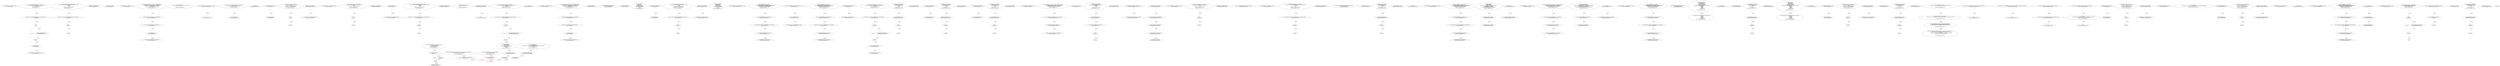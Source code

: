 digraph  {
13 [label="2_ mapping(address => uint) balances_re_ent21;\n13-new_variable-3-3", method="", type_label=new_variable];
19 [label="3_ function withdraw_balances_re_ent21 () public {\n       (bool success,)= msg.sender.call.value(balances_re_ent21[msg.sender ])(\"\");\n       if (success)\n          balances_re_ent21[msg.sender] = 0;\n      }\n19-function_definition-4-8", method="withdraw_balances_re_ent21()", type_label=function_definition];
23 [label="4_ (bool success,)= msg.sender.call.value(balances_re_ent21[msg.sender ])(\"\");\n23-new_variable-5-5", method="withdraw_balances_re_ent21()", type_label=new_variable];
47 [label="5_ if\n47-if-6-7", method="withdraw_balances_re_ent21()", type_label=if];
2172 [label="5_ end_if", method="withdraw_balances_re_ent21()", type_label=end_if];
49 [label="6_ balances_re_ent21[msg.sender] = 0;\n49-expression_statement-7-7", method="withdraw_balances_re_ent21()", type_label=expression_statement];
57 [label="8_ address public owner;\n57-new_variable-9-9", method="", type_label=new_variable];
62 [label="9_ mapping(address => uint) userBalance_re_ent40;\n62-new_variable-10-10", method="", type_label=new_variable];
68 [label="10_ function withdrawBalance_re_ent40() public{\n        (bool success,)=msg.sender.call.value(userBalance_re_ent40[msg.sender])(\"\");\n        if( ! success ){\n            revert();\n        }\n        userBalance_re_ent40[msg.sender] = 0;\n    }\n68-function_definition-11-17", method="withdrawBalance_re_ent40()", type_label=function_definition];
72 [label="11_ (bool success,)=msg.sender.call.value(userBalance_re_ent40[msg.sender])(\"\");\n72-new_variable-12-12", method="withdrawBalance_re_ent40()", type_label=new_variable];
96 [label="12_ if\n96-if-13-15", method="withdrawBalance_re_ent40()", type_label=if];
2221 [label="12_ end_if", method="withdrawBalance_re_ent40()", type_label=end_if];
102 [label="15_ userBalance_re_ent40[msg.sender] = 0;\n102-expression_statement-16-16", method="withdrawBalance_re_ent40()", type_label=expression_statement];
122 [label="19_ owner = msg.sender;\n122-expression_statement-20-20", method="", type_label=expression_statement];
128 [label="21_ mapping(address => uint) balances_re_ent17;\n128-new_variable-22-22", method="", type_label=new_variable];
134 [label="22_ function withdrawFunds_re_ent17 (uint256 _weiToWithdraw) public {\n        require(balances_re_ent17[msg.sender] >= _weiToWithdraw);\n        (bool success,)=msg.sender.call.value(_weiToWithdraw)(\"\");\n        require(success);   \n        balances_re_ent17[msg.sender] -= _weiToWithdraw;\n    }\n134-function_definition-23-28", method="withdrawFunds_re_ent17(uint256 _weiToWithdraw)", type_label=function_definition];
142 [label="23_ require(balances_re_ent17[msg.sender] >= _weiToWithdraw);\n142-expression_statement-24-24", method="withdrawFunds_re_ent17(uint256 _weiToWithdraw)", type_label=expression_statement];
153 [label="24_ (bool success,)=msg.sender.call.value(_weiToWithdraw)(\"\");\n153-new_variable-25-25", method="withdrawFunds_re_ent17(uint256 _weiToWithdraw)", type_label=new_variable];
173 [label="25_ require(success);\n173-expression_statement-26-26", method="withdrawFunds_re_ent17(uint256 _weiToWithdraw)", type_label=expression_statement];
178 [label="26_ balances_re_ent17[msg.sender] -= _weiToWithdraw;\n178-expression_statement-27-27", method="withdrawFunds_re_ent17(uint256 _weiToWithdraw)", type_label=expression_statement];
186 [label="28_ modifier onlyOwner() {\n        require(msg.sender == owner, \"only the owner can call this\");\n        _;\n    }\n186-expression_statement-29-32", method="", type_label=expression_statement];
189 [label="29_ require(msg.sender == owner, \"only the owner can call this\");\n189-expression_statement-30-30", method="", type_label=expression_statement];
201 [label="30_ _;\n201-expression_statement-31-31", method="", type_label=expression_statement];
203 [label="32_ function changeOwner(address _newOwner) external onlyOwner {\n        owner = _newOwner;\n        emit OwnerChanged(msg.sender, _newOwner);\n    }\n203-function_definition-33-36", method="changeOwner(address _newOwner)", type_label=function_definition];
210 [label="32_ onlyOwner\n210-expression_statement-33-33", method="changeOwner(address _newOwner)", type_label=expression_statement];
213 [label="33_ owner = _newOwner;\n213-expression_statement-34-34", method="changeOwner(address _newOwner)", type_label=expression_statement];
225 [label="36_ address payable lastPlayer_re_ent37;\n225-new_variable-37-37", method="", type_label=new_variable];
229 [label="37_ uint jackpot_re_ent37;\n229-new_variable-38-38", method="", type_label=new_variable];
233 [label="38_ function buyTicket_re_ent37() public{\n	    if (!(lastPlayer_re_ent37.send(jackpot_re_ent37)))\n        revert();\n      lastPlayer_re_ent37 = msg.sender;\n      jackpot_re_ent37    = address(this).balance;\n    }\n233-function_definition-39-44", method="buyTicket_re_ent37()", type_label=function_definition];
237 [label="39_ if\n237-if-40-41", method="buyTicket_re_ent37()", type_label=if];
2362 [label="39_ end_if", method="buyTicket_re_ent37()", type_label=end_if];
248 [label="41_ lastPlayer_re_ent37 = msg.sender;\n248-expression_statement-42-42", method="buyTicket_re_ent37()", type_label=expression_statement];
254 [label="42_ jackpot_re_ent37    = address(this).balance;\n254-expression_statement-43-43", method="buyTicket_re_ent37()", type_label=expression_statement];
268 [label="46_ mapping(address => uint) userBalance_re_ent12;\n268-new_variable-47-47", method="", type_label=new_variable];
274 [label="47_ function withdrawBalance_re_ent12() public{\n        if( ! (msg.sender.send(userBalance_re_ent12[msg.sender]) ) ){\n            revert();\n        }\n        userBalance_re_ent12[msg.sender] = 0;\n    }\n274-function_definition-48-53", method="withdrawBalance_re_ent12()", type_label=function_definition];
278 [label="48_ if\n278-if-49-51", method="withdrawBalance_re_ent12()", type_label=if];
2403 [label="48_ end_if", method="withdrawBalance_re_ent12()", type_label=end_if];
296 [label="51_ userBalance_re_ent12[msg.sender] = 0;\n296-expression_statement-52-52", method="withdrawBalance_re_ent12()", type_label=expression_statement];
304 [label="53_ bool public isActive = true;\n304-new_variable-54-54", method="", type_label=new_variable];
311 [label="54_ mapping(address => uint) userBalance_re_ent33;\n311-new_variable-55-55", method="", type_label=new_variable];
317 [label="55_ function withdrawBalance_re_ent33() public{\n        (bool success,)= msg.sender.call.value(userBalance_re_ent33[msg.sender])(\"\");\n        if( ! success ){\n            revert();\n        }\n        userBalance_re_ent33[msg.sender] = 0;\n    }\n317-function_definition-56-62", method="withdrawBalance_re_ent33()", type_label=function_definition];
321 [label="56_ (bool success,)= msg.sender.call.value(userBalance_re_ent33[msg.sender])(\"\");\n321-new_variable-57-57", method="withdrawBalance_re_ent33()", type_label=new_variable];
345 [label="57_ if\n345-if-58-60", method="withdrawBalance_re_ent33()", type_label=if];
2470 [label="57_ end_if", method="withdrawBalance_re_ent33()", type_label=end_if];
351 [label="60_ userBalance_re_ent33[msg.sender] = 0;\n351-expression_statement-61-61", method="withdrawBalance_re_ent33()", type_label=expression_statement];
365 [label="63_ modifier onlyActive() {\n        require(isActive, \"contract is stopped\");\n        _;\n    }\n365-expression_statement-64-67", method="", type_label=expression_statement];
368 [label="64_ require(isActive, \"contract is stopped\");\n368-expression_statement-65-65", method="", type_label=expression_statement];
376 [label="65_ _;\n376-expression_statement-66-66", method="", type_label=expression_statement];
378 [label="67_ function setIsActive(bool _isActive) external onlyOwner {\n        if (_isActive == isActive) return;\n        isActive = _isActive;\n        emit IsActiveChanged(_isActive);\n    }\n378-function_definition-68-72", method="setIsActive(bool _isActive)", type_label=function_definition];
385 [label="67_ onlyOwner\n385-expression_statement-68-68", method="setIsActive(bool _isActive)", type_label=expression_statement];
388 [label="68_ if__isActive == isActive\n388-if-69-69", method="setIsActive(bool _isActive)", type_label=if];
2513 [label="68_ end_if", method="setIsActive(bool _isActive)", type_label=end_if];
392 [label="68_ return;\n392-return-69-69", method="setIsActive(bool _isActive)", type_label=return];
393 [label="69_ isActive = _isActive;\n393-expression_statement-70-70", method="setIsActive(bool _isActive)", type_label=expression_statement];
401 [label="72_ mapping(address => uint) balances_re_ent3;\n401-new_variable-73-73", method="", type_label=new_variable];
407 [label="73_ function withdrawFunds_re_ent3 (uint256 _weiToWithdraw) public {\n        require(balances_re_ent3[msg.sender] >= _weiToWithdraw);\n	(bool success,)= msg.sender.call.value(_weiToWithdraw)(\"\");\n        require(success);   \n        balances_re_ent3[msg.sender] -= _weiToWithdraw;\n    }\n407-function_definition-74-79", method="withdrawFunds_re_ent3(uint256 _weiToWithdraw)", type_label=function_definition];
415 [label="74_ require(balances_re_ent3[msg.sender] >= _weiToWithdraw);\n415-expression_statement-75-75", method="withdrawFunds_re_ent3(uint256 _weiToWithdraw)", type_label=expression_statement];
426 [label="75_ (bool success,)= msg.sender.call.value(_weiToWithdraw)(\"\");\n426-new_variable-76-76", method="withdrawFunds_re_ent3(uint256 _weiToWithdraw)", type_label=new_variable];
446 [label="76_ require(success);\n446-expression_statement-77-77", method="withdrawFunds_re_ent3(uint256 _weiToWithdraw)", type_label=expression_statement];
451 [label="77_ balances_re_ent3[msg.sender] -= _weiToWithdraw;\n451-expression_statement-78-78", method="withdrawFunds_re_ent3(uint256 _weiToWithdraw)", type_label=expression_statement];
462 [label="81_ uint16 public ASSET_TYPE;\n462-new_variable-82-82", method="", type_label=new_variable];
467 [label="82_ function sendFundsToSwap(uint256 _amount)\n        public   returns(bool success);\n467-function_definition-83-84", method="sendFundsToSwap(uint256 _amount)", type_label=function_definition];
482 [label="86_ uint16 public ASSET_TYPE;\n482-new_variable-87-87", method="", type_label=new_variable];
487 [label="87_ function release(\n        address _pool,\n        address payable _receiver,\n        address _oracle,\n        bytes calldata _assetData,\n        bytes32 _paymentDetailsHash\n    )\n        external;\n487-function_definition-88-95", method="release(address _pool,address payable _receiver,address _oracle,bytes calldata _assetData,bytes32 _paymentDetailsHash)", type_label=function_definition];
510 [label="95_ address payable lastPlayer_re_ent9;\n510-new_variable-96-96", method="", type_label=new_variable];
514 [label="96_ uint jackpot_re_ent9;\n514-new_variable-97-97", method="", type_label=new_variable];
518 [label="97_ function buyTicket_re_ent9() public{\n	    (bool success,) = lastPlayer_re_ent9.call.value(jackpot_re_ent9)(\"\");\n	    if (!success)\n	        revert();\n      lastPlayer_re_ent9 = msg.sender;\n      jackpot_re_ent9    = address(this).balance;\n    }\n518-function_definition-98-104", method="buyTicket_re_ent9()", type_label=function_definition];
522 [label="98_ (bool success,) = lastPlayer_re_ent9.call.value(jackpot_re_ent9)(\"\");\n522-new_variable-99-99", method="buyTicket_re_ent9()", type_label=new_variable];
540 [label="99_ if\n540-if-100-101", method="buyTicket_re_ent9()", type_label=if];
2665 [label="99_ end_if", method="buyTicket_re_ent9()", type_label=end_if];
545 [label="101_ lastPlayer_re_ent9 = msg.sender;\n545-expression_statement-102-102", method="buyTicket_re_ent9()", type_label=expression_statement];
551 [label="102_ jackpot_re_ent9    = address(this).balance;\n551-expression_statement-103-103", method="buyTicket_re_ent9()", type_label=expression_statement];
559 [label="104_ function returnFunds(\n        address payable _pool,\n        address _receiver,\n        address _oracle,\n        bytes calldata _assetData,\n        bytes32 _paymentDetailsHash\n    )\n        external;\n559-function_definition-105-112", method="returnFunds(address payable _pool,address _receiver,address _oracle,bytes calldata _assetData,bytes32 _paymentDetailsHash)", type_label=function_definition];
582 [label="112_ mapping(address => uint) redeemableEther_re_ent25;\n582-new_variable-113-113", method="", type_label=new_variable];
588 [label="113_ function claimReward_re_ent25() public {        \n        require(redeemableEther_re_ent25[msg.sender] > 0);\n        uint transferValue_re_ent25 = redeemableEther_re_ent25[msg.sender];\n        msg.sender.transfer(transferValue_re_ent25);    \n        redeemableEther_re_ent25[msg.sender] = 0;\n    }\n588-function_definition-114-119", method="claimReward_re_ent25()", type_label=function_definition];
592 [label="114_ require(redeemableEther_re_ent25[msg.sender] > 0);\n592-expression_statement-115-115", method="claimReward_re_ent25()", type_label=expression_statement];
603 [label="115_ uint transferValue_re_ent25 = redeemableEther_re_ent25[msg.sender];\n603-new_variable-116-116", method="claimReward_re_ent25()", type_label=new_variable];
613 [label="116_ msg.sender.transfer(transferValue_re_ent25);\n613-expression_statement-117-117", method="claimReward_re_ent25()", type_label=expression_statement];
622 [label="117_ redeemableEther_re_ent25[msg.sender] = 0;\n622-expression_statement-118-118", method="claimReward_re_ent25()", type_label=expression_statement];
642 [label="121_ uint256 constant private MAX_SWAP_AMOUNT_LIMIT = 1 << 240;\n642-new_variable-122-122", method="", type_label=new_variable];
650 [label="122_ uint16 public ASSET_TYPE;\n650-new_variable-123-123", method="", type_label=new_variable];
655 [label="123_ mapping(address => uint) redeemableEther_re_ent11;\n655-new_variable-124-124", method="", type_label=new_variable];
661 [label="124_ function claimReward_re_ent11() public {        \n        require(redeemableEther_re_ent11[msg.sender] > 0);\n        uint transferValue_re_ent11 = redeemableEther_re_ent11[msg.sender];\n        msg.sender.transfer(transferValue_re_ent11);    \n        redeemableEther_re_ent11[msg.sender] = 0;\n    }\n661-function_definition-125-130", method="claimReward_re_ent11()", type_label=function_definition];
665 [label="125_ require(redeemableEther_re_ent11[msg.sender] > 0);\n665-expression_statement-126-126", method="claimReward_re_ent11()", type_label=expression_statement];
676 [label="126_ uint transferValue_re_ent11 = redeemableEther_re_ent11[msg.sender];\n676-new_variable-127-127", method="claimReward_re_ent11()", type_label=new_variable];
686 [label="127_ msg.sender.transfer(transferValue_re_ent11);\n686-expression_statement-128-128", method="claimReward_re_ent11()", type_label=expression_statement];
695 [label="128_ redeemableEther_re_ent11[msg.sender] = 0;\n695-expression_statement-129-129", method="claimReward_re_ent11()", type_label=expression_statement];
703 [label="130_ address payable public swapsContract;\n703-new_variable-131-131", method="", type_label=new_variable];
708 [label="131_ mapping(address => uint) balances_re_ent1;\n708-new_variable-132-132", method="", type_label=new_variable];
714 [label="132_ function withdraw_balances_re_ent1 () public {\n       (bool success,) =msg.sender.call.value(balances_re_ent1[msg.sender ])(\"\");\n       if (success)\n          balances_re_ent1[msg.sender] = 0;\n      }\n714-function_definition-133-137", method="withdraw_balances_re_ent1()", type_label=function_definition];
718 [label="133_ (bool success,) =msg.sender.call.value(balances_re_ent1[msg.sender ])(\"\");\n718-new_variable-134-134", method="withdraw_balances_re_ent1()", type_label=new_variable];
742 [label="134_ if\n742-if-135-136", method="withdraw_balances_re_ent1()", type_label=if];
2867 [label="134_ end_if", method="withdraw_balances_re_ent1()", type_label=end_if];
744 [label="135_ balances_re_ent1[msg.sender] = 0;\n744-expression_statement-136-136", method="withdraw_balances_re_ent1()", type_label=expression_statement];
752 [label="137_ uint256 public minSwapAmount;\n752-new_variable-138-138", method="", type_label=new_variable];
757 [label="138_ bool not_called_re_ent41 = true;\n757-new_variable-139-139", method="", type_label=new_variable];
763 [label="139_ function bug_re_ent41() public{\n        require(not_called_re_ent41);\n        if( ! (msg.sender.send(1 ether) ) ){\n            revert();\n        }\n        not_called_re_ent41 = false;\n    }\n763-function_definition-140-146", method="bug_re_ent41()", type_label=function_definition];
767 [label="140_ require(not_called_re_ent41);\n767-expression_statement-141-141", method="bug_re_ent41()", type_label=expression_statement];
772 [label="141_ if\n772-if-142-144", method="bug_re_ent41()", type_label=if];
2897 [label="141_ end_if", method="bug_re_ent41()", type_label=end_if];
787 [label="144_ not_called_re_ent41 = false;\n787-expression_statement-145-145", method="bug_re_ent41()", type_label=expression_statement];
792 [label="146_ uint256 public maxSwapAmount;\n792-new_variable-147-147", method="", type_label=new_variable];
797 [label="147_ uint256 counter_re_ent42 =0;\n797-new_variable-148-148", method="", type_label=new_variable];
802 [label="148_ function callme_re_ent42() public{\n        require(counter_re_ent42<=5);\n	if( ! (msg.sender.send(10 ether) ) ){\n            revert();\n        }\n        counter_re_ent42 += 1;\n    }\n802-function_definition-149-155", method="callme_re_ent42()", type_label=function_definition];
806 [label="149_ require(counter_re_ent42<=5);\n806-expression_statement-150-150", method="callme_re_ent42()", type_label=expression_statement];
813 [label="150_ if\n813-if-151-153", method="callme_re_ent42()", type_label=if];
2938 [label="150_ end_if", method="callme_re_ent42()", type_label=end_if];
828 [label="153_ counter_re_ent42 += 1;\n828-expression_statement-154-154", method="callme_re_ent42()", type_label=expression_statement];
832 [label="155_ bytes32 public paymentDetailsHash;\n832-new_variable-156-156", method="", type_label=new_variable];
837 [label="156_ bool not_called_re_ent27 = true;\n837-new_variable-157-157", method="", type_label=new_variable];
843 [label="157_ function bug_re_ent27() public{\n        require(not_called_re_ent27);\n        if( ! (msg.sender.send(1 ether) ) ){\n            revert();\n        }\n        not_called_re_ent27 = false;\n    }\n843-function_definition-158-164", method="bug_re_ent27()", type_label=function_definition];
847 [label="158_ require(not_called_re_ent27);\n847-expression_statement-159-159", method="bug_re_ent27()", type_label=expression_statement];
852 [label="159_ if\n852-if-160-162", method="bug_re_ent27()", type_label=if];
2977 [label="159_ end_if", method="bug_re_ent27()", type_label=end_if];
867 [label="162_ not_called_re_ent27 = false;\n867-expression_statement-163-163", method="bug_re_ent27()", type_label=expression_statement];
882 [label="165_ mapping(address => uint) balances_re_ent31;\n882-new_variable-166-166", method="", type_label=new_variable];
888 [label="166_ function withdrawFunds_re_ent31 (uint256 _weiToWithdraw) public {\n        require(balances_re_ent31[msg.sender] >= _weiToWithdraw);\n        require(msg.sender.send(_weiToWithdraw));   \n        balances_re_ent31[msg.sender] -= _weiToWithdraw;\n    }\n888-function_definition-167-171", method="withdrawFunds_re_ent31(uint256 _weiToWithdraw)", type_label=function_definition];
896 [label="167_ require(balances_re_ent31[msg.sender] >= _weiToWithdraw);\n896-expression_statement-168-168", method="withdrawFunds_re_ent31(uint256 _weiToWithdraw)", type_label=expression_statement];
907 [label="168_ require(msg.sender.send(_weiToWithdraw));\n907-expression_statement-169-169", method="withdrawFunds_re_ent31(uint256 _weiToWithdraw)", type_label=expression_statement];
919 [label="169_ balances_re_ent31[msg.sender] -= _weiToWithdraw;\n919-expression_statement-170-170", method="withdrawFunds_re_ent31(uint256 _weiToWithdraw)", type_label=expression_statement];
937 [label="172_ bool not_called_re_ent13 = true;\n937-new_variable-173-173", method="", type_label=new_variable];
943 [label="173_ function bug_re_ent13() public{\n        require(not_called_re_ent13);\n        (bool success,)=msg.sender.call.value(1 ether)(\"\");\n        if( ! success ){\n            revert();\n        }\n        not_called_re_ent13 = false;\n    }\n943-function_definition-174-181", method="bug_re_ent13()", type_label=function_definition];
947 [label="174_ require(not_called_re_ent13);\n947-expression_statement-175-175", method="bug_re_ent13()", type_label=expression_statement];
952 [label="175_ (bool success,)=msg.sender.call.value(1 ether)(\"\");\n952-new_variable-176-176", method="bug_re_ent13()", type_label=new_variable];
973 [label="176_ if\n973-if-177-179", method="bug_re_ent13()", type_label=if];
3098 [label="176_ end_if", method="bug_re_ent13()", type_label=end_if];
979 [label="179_ not_called_re_ent13 = false;\n979-expression_statement-180-180", method="bug_re_ent13()", type_label=expression_statement];
1015 [label="190_ validateLimits(_minSwapAmount, _maxSwapAmount)\n1015-expression_statement-191-191", method="", type_label=expression_statement];
1021 [label="191_ validateSwapsContract(_swapsContract, _assetType)\n1021-expression_statement-192-192", method="", type_label=expression_statement];
1028 [label="193_ swapsContract = _swapsContract;\n1028-expression_statement-194-194", method="", type_label=expression_statement];
1032 [label="194_ paymentDetailsHash = _paymentDetailsHash;\n1032-expression_statement-195-195", method="", type_label=expression_statement];
1036 [label="195_ minSwapAmount = _minSwapAmount;\n1036-expression_statement-196-196", method="", type_label=expression_statement];
1040 [label="196_ maxSwapAmount = _maxSwapAmount;\n1040-expression_statement-197-197", method="", type_label=expression_statement];
1044 [label="197_ ASSET_TYPE = _assetType;\n1044-expression_statement-198-198", method="", type_label=expression_statement];
1048 [label="199_ mapping(address => uint) userBalance_re_ent19;\n1048-new_variable-200-200", method="", type_label=new_variable];
1054 [label="200_ function withdrawBalance_re_ent19() public{\n        if( ! (msg.sender.send(userBalance_re_ent19[msg.sender]) ) ){\n            revert();\n        }\n        userBalance_re_ent19[msg.sender] = 0;\n    }\n1054-function_definition-201-206", method="withdrawBalance_re_ent19()", type_label=function_definition];
1058 [label="201_ if\n1058-if-202-204", method="withdrawBalance_re_ent19()", type_label=if];
3183 [label="201_ end_if", method="withdrawBalance_re_ent19()", type_label=end_if];
1076 [label="204_ userBalance_re_ent19[msg.sender] = 0;\n1076-expression_statement-205-205", method="withdrawBalance_re_ent19()", type_label=expression_statement];
1084 [label="206_ function availableFunds() public view returns (uint256);\n1084-function_definition-207-207", method="availableFunds()", type_label=function_definition];
1092 [label="207_ mapping(address => uint) userBalance_re_ent26;\n1092-new_variable-208-208", method="", type_label=new_variable];
1098 [label="208_ function withdrawBalance_re_ent26() public{\n        (bool success,)= msg.sender.call.value(userBalance_re_ent26[msg.sender])(\"\");\n        if( ! success ){\n            revert();\n        }\n        userBalance_re_ent26[msg.sender] = 0;\n    }\n1098-function_definition-209-215", method="withdrawBalance_re_ent26()", type_label=function_definition];
1102 [label="209_ (bool success,)= msg.sender.call.value(userBalance_re_ent26[msg.sender])(\"\");\n1102-new_variable-210-210", method="withdrawBalance_re_ent26()", type_label=new_variable];
1126 [label="210_ if\n1126-if-211-213", method="withdrawBalance_re_ent26()", type_label=if];
3251 [label="210_ end_if", method="withdrawBalance_re_ent26()", type_label=end_if];
1132 [label="213_ userBalance_re_ent26[msg.sender] = 0;\n1132-expression_statement-214-214", method="withdrawBalance_re_ent26()", type_label=expression_statement];
1140 [label="215_ function withdrawFunds(address payable _to, uint256 _amount)\n        public   returns (bool success);\n1140-function_definition-216-217", method="withdrawFunds(address payable _to,uint256 _amount)", type_label=function_definition];
1156 [label="217_ bool not_called_re_ent20 = true;\n1156-new_variable-218-218", method="", type_label=new_variable];
1162 [label="218_ function bug_re_ent20() public{\n        require(not_called_re_ent20);\n        if( ! (msg.sender.send(1 ether) ) ){\n            revert();\n        }\n        not_called_re_ent20 = false;\n    }\n1162-function_definition-219-225", method="bug_re_ent20()", type_label=function_definition];
1166 [label="219_ require(not_called_re_ent20);\n1166-expression_statement-220-220", method="bug_re_ent20()", type_label=expression_statement];
1171 [label="220_ if\n1171-if-221-223", method="bug_re_ent20()", type_label=if];
3296 [label="220_ end_if", method="bug_re_ent20()", type_label=end_if];
1186 [label="223_ not_called_re_ent20 = false;\n1186-expression_statement-224-224", method="bug_re_ent20()", type_label=expression_statement];
1191 [label="225_ function withdrawAllFunds(address payable _to) public onlyOwner returns (bool success) {\n        return withdrawFunds(_to, availableFunds());\n    }\n1191-function_definition-226-228", method="withdrawAllFunds(address payable _to)", type_label=function_definition];
1198 [label="225_ onlyOwner\n1198-expression_statement-226-226", method="withdrawAllFunds(address payable _to)", type_label=expression_statement];
1206 [label="226_ return withdrawFunds(_to, availableFunds());\n1206-return-227-227", method="withdrawAllFunds(address payable _to)", type_label=return];
1214 [label="228_ mapping(address => uint) redeemableEther_re_ent32;\n1214-new_variable-229-229", method="", type_label=new_variable];
1220 [label="229_ function claimReward_re_ent32() public {        \n        require(redeemableEther_re_ent32[msg.sender] > 0);\n        uint transferValue_re_ent32 = redeemableEther_re_ent32[msg.sender];\n        msg.sender.transfer(transferValue_re_ent32);    \n        redeemableEther_re_ent32[msg.sender] = 0;\n    }\n1220-function_definition-230-235", method="claimReward_re_ent32()", type_label=function_definition];
1224 [label="230_ require(redeemableEther_re_ent32[msg.sender] > 0);\n1224-expression_statement-231-231", method="claimReward_re_ent32()", type_label=expression_statement];
1235 [label="231_ uint transferValue_re_ent32 = redeemableEther_re_ent32[msg.sender];\n1235-new_variable-232-232", method="claimReward_re_ent32()", type_label=new_variable];
1245 [label="232_ msg.sender.transfer(transferValue_re_ent32);\n1245-expression_statement-233-233", method="claimReward_re_ent32()", type_label=expression_statement];
1254 [label="233_ redeemableEther_re_ent32[msg.sender] = 0;\n1254-expression_statement-234-234", method="claimReward_re_ent32()", type_label=expression_statement];
1262 [label="235_ function setLimits(\n        uint256 _minAmount,\n        uint256 _maxAmount\n    ) public onlyOwner validateLimits(_minAmount, _maxAmount) {\n        minSwapAmount = _minAmount;\n        maxSwapAmount = _maxAmount;\n        emit LimitsChanged(_minAmount, _maxAmount);\n    }\n1262-function_definition-236-243", method="setLimits(uint256 _minAmount,uint256 _maxAmount)", type_label=function_definition];
1273 [label="238_ onlyOwner\n1273-expression_statement-239-239", method="setLimits(uint256 _minAmount,uint256 _maxAmount)", type_label=expression_statement];
1275 [label="238_ validateLimits(_minAmount, _maxAmount)\n1275-expression_statement-239-239", method="setLimits(uint256 _minAmount,uint256 _maxAmount)", type_label=expression_statement];
1282 [label="239_ minSwapAmount = _minAmount;\n1282-expression_statement-240-240", method="setLimits(uint256 _minAmount,uint256 _maxAmount)", type_label=expression_statement];
1286 [label="240_ maxSwapAmount = _maxAmount;\n1286-expression_statement-241-241", method="setLimits(uint256 _minAmount,uint256 _maxAmount)", type_label=expression_statement];
1296 [label="243_ mapping(address => uint) balances_re_ent38;\n1296-new_variable-244-244", method="", type_label=new_variable];
1302 [label="244_ function withdrawFunds_re_ent38 (uint256 _weiToWithdraw) public {\n        require(balances_re_ent38[msg.sender] >= _weiToWithdraw);\n        require(msg.sender.send(_weiToWithdraw));   \n        balances_re_ent38[msg.sender] -= _weiToWithdraw;\n    }\n1302-function_definition-245-249", method="withdrawFunds_re_ent38(uint256 _weiToWithdraw)", type_label=function_definition];
1310 [label="245_ require(balances_re_ent38[msg.sender] >= _weiToWithdraw);\n1310-expression_statement-246-246", method="withdrawFunds_re_ent38(uint256 _weiToWithdraw)", type_label=expression_statement];
1321 [label="246_ require(msg.sender.send(_weiToWithdraw));\n1321-expression_statement-247-247", method="withdrawFunds_re_ent38(uint256 _weiToWithdraw)", type_label=expression_statement];
1333 [label="247_ balances_re_ent38[msg.sender] -= _weiToWithdraw;\n1333-expression_statement-248-248", method="withdrawFunds_re_ent38(uint256 _weiToWithdraw)", type_label=expression_statement];
1341 [label="249_ function setSwapsContract(\n        address payable _swapsContract\n    ) public onlyOwner validateSwapsContract(_swapsContract, ASSET_TYPE) {\n        address oldSwapsContract = swapsContract;\n        swapsContract = _swapsContract;\n        emit SwapsContractChanged(oldSwapsContract, _swapsContract);\n    }\n1341-function_definition-250-256", method="setSwapsContract(address payable _swapsContract)", type_label=function_definition];
1348 [label="251_ onlyOwner\n1348-expression_statement-252-252", method="setSwapsContract(address payable _swapsContract)", type_label=expression_statement];
1350 [label="251_ validateSwapsContract(_swapsContract, ASSET_TYPE)\n1350-expression_statement-252-252", method="setSwapsContract(address payable _swapsContract)", type_label=expression_statement];
1357 [label="252_ address oldSwapsContract = swapsContract;\n1357-new_variable-253-253", method="setSwapsContract(address payable _swapsContract)", type_label=new_variable];
1363 [label="253_ swapsContract = _swapsContract;\n1363-expression_statement-254-254", method="setSwapsContract(address payable _swapsContract)", type_label=expression_statement];
1373 [label="256_ mapping(address => uint) redeemableEther_re_ent4;\n1373-new_variable-257-257", method="", type_label=new_variable];
1379 [label="257_ function claimReward_re_ent4() public {        \n        require(redeemableEther_re_ent4[msg.sender] > 0);\n        uint transferValue_re_ent4 = redeemableEther_re_ent4[msg.sender];\n        msg.sender.transfer(transferValue_re_ent4);    \n        redeemableEther_re_ent4[msg.sender] = 0;\n    }\n1379-function_definition-258-263", method="claimReward_re_ent4()", type_label=function_definition];
1383 [label="258_ require(redeemableEther_re_ent4[msg.sender] > 0);\n1383-expression_statement-259-259", method="claimReward_re_ent4()", type_label=expression_statement];
1394 [label="259_ uint transferValue_re_ent4 = redeemableEther_re_ent4[msg.sender];\n1394-new_variable-260-260", method="claimReward_re_ent4()", type_label=new_variable];
1404 [label="260_ msg.sender.transfer(transferValue_re_ent4);\n1404-expression_statement-261-261", method="claimReward_re_ent4()", type_label=expression_statement];
1413 [label="261_ redeemableEther_re_ent4[msg.sender] = 0;\n1413-expression_statement-262-262", method="claimReward_re_ent4()", type_label=expression_statement];
1421 [label="263_ function sendFundsToSwap(uint256 _amount)\n        public   returns(bool success);\n1421-function_definition-264-265", method="sendFundsToSwap(uint256 _amount)", type_label=function_definition];
1433 [label="265_ function releaseSwap(\n        address payable _receiver,\n        address _oracle,\n        bytes calldata _assetData,\n        bytes32 _paymentDetailsHash\n    ) external onlyOwner {\n        RampInstantEscrowsPoolInterface(swapsContract).release(\n            address(this),\n            _receiver,\n            _oracle,\n            _assetData,\n            _paymentDetailsHash\n        );\n    }\n1433-function_definition-266-279", method="releaseSwap(address payable _receiver,address _oracle,bytes calldata _assetData,bytes32 _paymentDetailsHash)", type_label=function_definition];
1452 [label="270_ onlyOwner\n1452-expression_statement-271-271", method="releaseSwap(address payable _receiver,address _oracle,bytes calldata _assetData,bytes32 _paymentDetailsHash)", type_label=expression_statement];
1455 [label="271_ RampInstantEscrowsPoolInterface(swapsContract).release(\n            address(this),\n            _receiver,\n            _oracle,\n            _assetData,\n            _paymentDetailsHash\n        );\n1455-expression_statement-272-278", method="releaseSwap(address payable _receiver,address _oracle,bytes calldata _assetData,bytes32 _paymentDetailsHash)", type_label=expression_statement];
1475 [label="279_ uint256 counter_re_ent7 =0;\n1475-new_variable-280-280", method="", type_label=new_variable];
1480 [label="280_ function callme_re_ent7() public{\n        require(counter_re_ent7<=5);\n	if( ! (msg.sender.send(10 ether) ) ){\n            revert();\n        }\n        counter_re_ent7 += 1;\n    }\n1480-function_definition-281-287", method="callme_re_ent7()", type_label=function_definition];
1484 [label="281_ require(counter_re_ent7<=5);\n1484-expression_statement-282-282", method="callme_re_ent7()", type_label=expression_statement];
1491 [label="282_ if\n1491-if-283-285", method="callme_re_ent7()", type_label=if];
3616 [label="282_ end_if", method="callme_re_ent7()", type_label=end_if];
1506 [label="285_ counter_re_ent7 += 1;\n1506-expression_statement-286-286", method="callme_re_ent7()", type_label=expression_statement];
1510 [label="287_ function returnSwap(\n        address _receiver,\n        address _oracle,\n        bytes calldata _assetData,\n        bytes32 _paymentDetailsHash\n    ) external onlyOwner {\n        RampInstantEscrowsPoolInterface(swapsContract).returnFunds(\n            address(this),\n            _receiver,\n            _oracle,\n            _assetData,\n            _paymentDetailsHash\n        );\n    }\n1510-function_definition-288-301", method="returnSwap(address _receiver,address _oracle,bytes calldata _assetData,bytes32 _paymentDetailsHash)", type_label=function_definition];
1529 [label="292_ onlyOwner\n1529-expression_statement-293-293", method="returnSwap(address _receiver,address _oracle,bytes calldata _assetData,bytes32 _paymentDetailsHash)", type_label=expression_statement];
1532 [label="293_ RampInstantEscrowsPoolInterface(swapsContract).returnFunds(\n            address(this),\n            _receiver,\n            _oracle,\n            _assetData,\n            _paymentDetailsHash\n        );\n1532-expression_statement-294-300", method="returnSwap(address _receiver,address _oracle,bytes calldata _assetData,bytes32 _paymentDetailsHash)", type_label=expression_statement];
1552 [label="301_ address payable lastPlayer_re_ent23;\n1552-new_variable-302-302", method="", type_label=new_variable];
1556 [label="302_ uint jackpot_re_ent23;\n1556-new_variable-303-303", method="", type_label=new_variable];
1560 [label="303_ function buyTicket_re_ent23() public{\n	    if (!(lastPlayer_re_ent23.send(jackpot_re_ent23)))\n        revert();\n      lastPlayer_re_ent23 = msg.sender;\n      jackpot_re_ent23    = address(this).balance;\n    }\n1560-function_definition-304-309", method="buyTicket_re_ent23()", type_label=function_definition];
1564 [label="304_ if\n1564-if-305-306", method="buyTicket_re_ent23()", type_label=if];
3689 [label="304_ end_if", method="buyTicket_re_ent23()", type_label=end_if];
1575 [label="306_ lastPlayer_re_ent23 = msg.sender;\n1575-expression_statement-307-307", method="buyTicket_re_ent23()", type_label=expression_statement];
1581 [label="307_ jackpot_re_ent23    = address(this).balance;\n1581-expression_statement-308-308", method="buyTicket_re_ent23()", type_label=expression_statement];
1597 [label="312_ uint256 counter_re_ent14 =0;\n1597-new_variable-313-313", method="", type_label=new_variable];
1602 [label="313_ function callme_re_ent14() public{\n        require(counter_re_ent14<=5);\n	if( ! (msg.sender.send(10 ether) ) ){\n            revert();\n        }\n        counter_re_ent14 += 1;\n    }\n1602-function_definition-314-320", method="callme_re_ent14()", type_label=function_definition];
1606 [label="314_ require(counter_re_ent14<=5);\n1606-expression_statement-315-315", method="callme_re_ent14()", type_label=expression_statement];
1613 [label="315_ if\n1613-if-316-318", method="callme_re_ent14()", type_label=if];
3738 [label="315_ end_if", method="callme_re_ent14()", type_label=end_if];
1628 [label="318_ counter_re_ent14 += 1;\n1628-expression_statement-319-319", method="callme_re_ent14()", type_label=expression_statement];
1632 [label="320_ modifier onlySwapsContract() {\n        require(msg.sender == swapsContract, \"only the swaps contract can call this\");\n        _;\n    }\n1632-expression_statement-321-324", method="", type_label=expression_statement];
1635 [label="321_ require(msg.sender == swapsContract, \"only the swaps contract can call this\");\n1635-expression_statement-322-322", method="", type_label=expression_statement];
1647 [label="322_ _;\n1647-expression_statement-323-323", method="", type_label=expression_statement];
1649 [label="324_ modifier isWithinLimits(uint256 _amount) {\n        require(_amount >= minSwapAmount && _amount <= maxSwapAmount, \"amount outside swap limits\");\n        _;\n    }\n1649-expression_statement-325-328", method="", type_label=expression_statement];
1656 [label="325_ require(_amount >= minSwapAmount && _amount <= maxSwapAmount, \"amount outside swap limits\");\n1656-expression_statement-326-326", method="", type_label=expression_statement];
1670 [label="326_ _;\n1670-expression_statement-327-327", method="", type_label=expression_statement];
1672 [label="328_ modifier validateLimits(uint256 _minAmount, uint256 _maxAmount) {\n        require(_minAmount <= _maxAmount, \"min limit over max limit\");\n        require(_maxAmount <= MAX_SWAP_AMOUNT_LIMIT, \"maxAmount too high\");\n        _;\n    }\n1672-expression_statement-329-333", method="", type_label=expression_statement];
1683 [label="329_ require(_minAmount <= _maxAmount, \"min limit over max limit\");\n1683-expression_statement-330-330", method="", type_label=expression_statement];
1693 [label="330_ require(_maxAmount <= MAX_SWAP_AMOUNT_LIMIT, \"maxAmount too high\");\n1693-expression_statement-331-331", method="", type_label=expression_statement];
1703 [label="331_ _;\n1703-expression_statement-332-332", method="", type_label=expression_statement];
1705 [label="333_ modifier validateSwapsContract(address payable _swapsContract, uint16 _assetType) {\n        require(_swapsContract != address(0), \"null swaps contract address\");\n        require(\n            RampInstantEscrowsPoolInterface(_swapsContract).ASSET_TYPE() == _assetType,\n            \"pool asset type doesn't match swap contract\"\n        );\n        _;\n    }\n1705-expression_statement-334-341", method="", type_label=expression_statement];
1716 [label="334_ require(_swapsContract != address(0), \"null swaps contract address\");\n1716-expression_statement-335-335", method="", type_label=expression_statement];
1728 [label="335_ require(\n            RampInstantEscrowsPoolInterface(_swapsContract).ASSET_TYPE() == _assetType,\n            \"pool asset type doesn't match swap contract\"\n        );\n1728-expression_statement-336-339", method="", type_label=expression_statement];
1744 [label="339_ _;\n1744-expression_statement-340-340", method="", type_label=expression_statement];
1752 [label="343_ address payable lastPlayer_re_ent2;\n1752-new_variable-344-344", method="", type_label=new_variable];
1756 [label="344_ uint jackpot_re_ent2;\n1756-new_variable-345-345", method="", type_label=new_variable];
1760 [label="345_ function buyTicket_re_ent2() public{\n	    if (!(lastPlayer_re_ent2.send(jackpot_re_ent2)))\n        revert();\n      lastPlayer_re_ent2 = msg.sender;\n      jackpot_re_ent2    = address(this).balance;\n    }\n1760-function_definition-346-351", method="buyTicket_re_ent2()", type_label=function_definition];
1764 [label="346_ if\n1764-if-347-348", method="buyTicket_re_ent2()", type_label=if];
3889 [label="346_ end_if", method="buyTicket_re_ent2()", type_label=end_if];
1775 [label="348_ lastPlayer_re_ent2 = msg.sender;\n1775-expression_statement-349-349", method="buyTicket_re_ent2()", type_label=expression_statement];
1781 [label="349_ jackpot_re_ent2    = address(this).balance;\n1781-expression_statement-350-350", method="buyTicket_re_ent2()", type_label=expression_statement];
1789 [label="351_ uint16 internal constant ETH_TYPE_ID = 1;\n1789-new_variable-352-352", method="", type_label=new_variable];
1812 [label="359_ RampInstantPool(\n            _swapsContract, _minSwapAmount, _maxSwapAmount, _paymentDetailsHash, ETH_TYPE_ID\n        )\n1812-expression_statement-360-362", method="", type_label=expression_statement];
1825 [label="363_ address payable lastPlayer_re_ent30;\n1825-new_variable-364-364", method="", type_label=new_variable];
1829 [label="364_ uint jackpot_re_ent30;\n1829-new_variable-365-365", method="", type_label=new_variable];
1833 [label="365_ function buyTicket_re_ent30() public{\n	    if (!(lastPlayer_re_ent30.send(jackpot_re_ent30)))\n        revert();\n      lastPlayer_re_ent30 = msg.sender;\n      jackpot_re_ent30    = address(this).balance;\n    }\n1833-function_definition-366-371", method="buyTicket_re_ent30()", type_label=function_definition];
1837 [label="366_ if\n1837-if-367-368", method="buyTicket_re_ent30()", type_label=if];
3962 [label="366_ end_if", method="buyTicket_re_ent30()", type_label=end_if];
1848 [label="368_ lastPlayer_re_ent30 = msg.sender;\n1848-expression_statement-369-369", method="buyTicket_re_ent30()", type_label=expression_statement];
1854 [label="369_ jackpot_re_ent30    = address(this).balance;\n1854-expression_statement-370-370", method="buyTicket_re_ent30()", type_label=expression_statement];
1862 [label="371_ function availableFunds() public view returns(uint256) {\n        return address(this).balance;\n    }\n1862-function_definition-372-374", method="availableFunds()", type_label=function_definition];
1871 [label="372_ return address(this).balance;\n1871-return-373-373", method="availableFunds()", type_label=return];
1877 [label="374_ mapping(address => uint) balances_re_ent8;\n1877-new_variable-375-375", method="", type_label=new_variable];
1883 [label="375_ function withdraw_balances_re_ent8 () public {\n       (bool success,) = msg.sender.call.value(balances_re_ent8[msg.sender ])(\"\");\n       if (success)\n          balances_re_ent8[msg.sender] = 0;\n      }\n1883-function_definition-376-380", method="withdraw_balances_re_ent8()", type_label=function_definition];
1887 [label="376_ (bool success,) = msg.sender.call.value(balances_re_ent8[msg.sender ])(\"\");\n1887-new_variable-377-377", method="withdraw_balances_re_ent8()", type_label=new_variable];
1911 [label="377_ if\n1911-if-378-379", method="withdraw_balances_re_ent8()", type_label=if];
4036 [label="377_ end_if", method="withdraw_balances_re_ent8()", type_label=end_if];
1913 [label="378_ balances_re_ent8[msg.sender] = 0;\n1913-expression_statement-379-379", method="withdraw_balances_re_ent8()", type_label=expression_statement];
1921 [label="380_ function withdrawFunds(\n        address payable _to,\n        uint256 _amount\n    ) public onlyOwner returns (bool success) {\n        _to.transfer(_amount);   \n        return true;\n    }\n1921-function_definition-381-387", method="withdrawFunds(address payable _to,uint256 _amount)", type_label=function_definition];
1932 [label="383_ onlyOwner\n1932-expression_statement-384-384", method="withdrawFunds(address payable _to,uint256 _amount)", type_label=expression_statement];
1940 [label="384_ _to.transfer(_amount);\n1940-expression_statement-385-385", method="withdrawFunds(address payable _to,uint256 _amount)", type_label=expression_statement];
1947 [label="385_ return true;\n1947-return-386-386", method="withdrawFunds(address payable _to,uint256 _amount)", type_label=return];
1950 [label="387_ mapping(address => uint) redeemableEther_re_ent39;\n1950-new_variable-388-388", method="", type_label=new_variable];
1956 [label="388_ function claimReward_re_ent39() public {        \n        require(redeemableEther_re_ent39[msg.sender] > 0);\n        uint transferValue_re_ent39 = redeemableEther_re_ent39[msg.sender];\n        msg.sender.transfer(transferValue_re_ent39);    \n        redeemableEther_re_ent39[msg.sender] = 0;\n    }\n1956-function_definition-389-394", method="claimReward_re_ent39()", type_label=function_definition];
1960 [label="389_ require(redeemableEther_re_ent39[msg.sender] > 0);\n1960-expression_statement-390-390", method="claimReward_re_ent39()", type_label=expression_statement];
1971 [label="390_ uint transferValue_re_ent39 = redeemableEther_re_ent39[msg.sender];\n1971-new_variable-391-391", method="claimReward_re_ent39()", type_label=new_variable];
1981 [label="391_ msg.sender.transfer(transferValue_re_ent39);\n1981-expression_statement-392-392", method="claimReward_re_ent39()", type_label=expression_statement];
1990 [label="392_ redeemableEther_re_ent39[msg.sender] = 0;\n1990-expression_statement-393-393", method="claimReward_re_ent39()", type_label=expression_statement];
1998 [label="394_ function sendFundsToSwap(\n        uint256 _amount\n    ) public onlyActive onlySwapsContract isWithinLimits(_amount) returns(bool success) {\n        swapsContract.transfer(_amount);   \n        return true;\n    }\n1998-function_definition-395-400", method="sendFundsToSwap(uint256 _amount)", type_label=function_definition];
2005 [label="396_ onlyActive\n2005-expression_statement-397-397", method="sendFundsToSwap(uint256 _amount)", type_label=expression_statement];
2007 [label="396_ onlySwapsContract\n2007-expression_statement-397-397", method="sendFundsToSwap(uint256 _amount)", type_label=expression_statement];
2009 [label="396_ isWithinLimits(_amount)\n2009-expression_statement-397-397", method="sendFundsToSwap(uint256 _amount)", type_label=expression_statement];
2019 [label="397_ swapsContract.transfer(_amount);\n2019-expression_statement-398-398", method="sendFundsToSwap(uint256 _amount)", type_label=expression_statement];
2026 [label="398_ return true;\n2026-return-399-399", method="sendFundsToSwap(uint256 _amount)", type_label=return];
2029 [label="400_ mapping(address => uint) balances_re_ent36;\n2029-new_variable-401-401", method="", type_label=new_variable];
2035 [label="401_ function withdraw_balances_re_ent36 () public {\n       if (msg.sender.send(balances_re_ent36[msg.sender ]))\n          balances_re_ent36[msg.sender] = 0;\n      }\n2035-function_definition-402-405", method="withdraw_balances_re_ent36()", type_label=function_definition];
2039 [label="402_ if\n2039-if-403-404", method="withdraw_balances_re_ent36()", type_label=if];
4164 [label="402_ end_if", method="withdraw_balances_re_ent36()", type_label=end_if];
2052 [label="403_ balances_re_ent36[msg.sender] = 0;\n2052-expression_statement-404-404", method="withdraw_balances_re_ent36()", type_label=expression_statement];
2064 [label="406_ require(msg.data.length == 0, \"invalid pool function called\");\n2064-expression_statement-407-407", method="", type_label=expression_statement];
2078 [label="407_ if_msg.sender != swapsContract\n2078-if-408-410", method="", type_label=if];
4203 [label="407_ end_if", method="", type_label=end_if];
2095 [label="411_ uint256 counter_re_ent35 =0;\n2095-new_variable-412-412", method="", type_label=new_variable];
2100 [label="412_ function callme_re_ent35() public{\n        require(counter_re_ent35<=5);\n	if( ! (msg.sender.send(10 ether) ) ){\n            revert();\n        }\n        counter_re_ent35 += 1;\n    }\n2100-function_definition-413-419", method="callme_re_ent35()", type_label=function_definition];
2104 [label="413_ require(counter_re_ent35<=5);\n2104-expression_statement-414-414", method="callme_re_ent35()", type_label=expression_statement];
2111 [label="414_ if\n2111-if-415-417", method="callme_re_ent35()", type_label=if];
4236 [label="414_ end_if", method="callme_re_ent35()", type_label=end_if];
2126 [label="417_ counter_re_ent35 += 1;\n2126-expression_statement-418-418", method="callme_re_ent35()", type_label=expression_statement];
1 [label="0_ start_node", method="", type_label=start];
2 [label="0_ exit_node", method="", type_label=exit];
2060;
19 -> 23  [color=red, controlflow_type=next_line, edge_type=CFG_edge, key=0, label=next_line];
23 -> 47  [color=red, controlflow_type=next_line, edge_type=CFG_edge, key=0, label=next_line];
47 -> 49  [color=red, controlflow_type=pos_next, edge_type=CFG_edge, key=0, label=pos_next];
47 -> 2172  [color=red, controlflow_type=neg_next, edge_type=CFG_edge, key=0, label=neg_next];
2172 -> 57  [color=red, controlflow_type=next_line, edge_type=CFG_edge, key=0, label=next_line];
49 -> 2172  [color=red, controlflow_type=end_if, edge_type=CFG_edge, key=0, label=end_if];
57 -> 62  [color=red, controlflow_type=next_line, edge_type=CFG_edge, key=0, label=next_line];
68 -> 72  [color=red, controlflow_type=next_line, edge_type=CFG_edge, key=0, label=next_line];
72 -> 96  [color=red, controlflow_type=next_line, edge_type=CFG_edge, key=0, label=next_line];
96 -> 2221  [color=red, controlflow_type=neg_next, edge_type=CFG_edge, key=0, label=neg_next];
134 -> 142  [color=red, controlflow_type=next_line, edge_type=CFG_edge, key=0, label=next_line];
142 -> 153  [color=red, controlflow_type=next_line, edge_type=CFG_edge, key=0, label=next_line];
153 -> 173  [color=red, controlflow_type=next_line, edge_type=CFG_edge, key=0, label=next_line];
173 -> 178  [color=red, controlflow_type=next_line, edge_type=CFG_edge, key=0, label=next_line];
189 -> 201  [color=red, controlflow_type=next_line, edge_type=CFG_edge, key=0, label=next_line];
203 -> 213  [color=red, controlflow_type=next_line, edge_type=CFG_edge, key=0, label=next_line];
225 -> 229  [color=red, controlflow_type=next_line, edge_type=CFG_edge, key=0, label=next_line];
233 -> 237  [color=red, controlflow_type=next_line, edge_type=CFG_edge, key=0, label=next_line];
237 -> 2362  [color=red, controlflow_type=neg_next, edge_type=CFG_edge, key=0, label=neg_next];
248 -> 254  [color=red, controlflow_type=next_line, edge_type=CFG_edge, key=0, label=next_line];
274 -> 278  [color=red, controlflow_type=next_line, edge_type=CFG_edge, key=0, label=next_line];
278 -> 2403  [color=red, controlflow_type=neg_next, edge_type=CFG_edge, key=0, label=neg_next];
304 -> 311  [color=red, controlflow_type=next_line, edge_type=CFG_edge, key=0, label=next_line];
317 -> 321  [color=red, controlflow_type=next_line, edge_type=CFG_edge, key=0, label=next_line];
321 -> 345  [color=red, controlflow_type=next_line, edge_type=CFG_edge, key=0, label=next_line];
345 -> 2470  [color=red, controlflow_type=neg_next, edge_type=CFG_edge, key=0, label=neg_next];
368 -> 376  [color=red, controlflow_type=next_line, edge_type=CFG_edge, key=0, label=next_line];
378 -> 388  [color=red, controlflow_type=next_line, edge_type=CFG_edge, key=0, label=next_line];
388 -> 392  [color=red, controlflow_type=pos_next, edge_type=CFG_edge, key=0, label=pos_next];
388 -> 2513  [color=red, controlflow_type=neg_next, edge_type=CFG_edge, key=0, label=neg_next];
2513 -> 393  [color=red, controlflow_type=next_line, edge_type=CFG_edge, key=0, label=next_line];
392 -> 2513  [color=red, controlflow_type=end_if, edge_type=CFG_edge, key=0, label=end_if];
392 -> 2  [color=red, controlflow_type=return_exit, edge_type=CFG_edge, key=0, label=return_exit];
407 -> 415  [color=red, controlflow_type=next_line, edge_type=CFG_edge, key=0, label=next_line];
415 -> 426  [color=red, controlflow_type=next_line, edge_type=CFG_edge, key=0, label=next_line];
426 -> 446  [color=red, controlflow_type=next_line, edge_type=CFG_edge, key=0, label=next_line];
446 -> 451  [color=red, controlflow_type=next_line, edge_type=CFG_edge, key=0, label=next_line];
510 -> 514  [color=red, controlflow_type=next_line, edge_type=CFG_edge, key=0, label=next_line];
518 -> 522  [color=red, controlflow_type=next_line, edge_type=CFG_edge, key=0, label=next_line];
522 -> 540  [color=red, controlflow_type=next_line, edge_type=CFG_edge, key=0, label=next_line];
540 -> 2665  [color=red, controlflow_type=neg_next, edge_type=CFG_edge, key=0, label=neg_next];
545 -> 551  [color=red, controlflow_type=next_line, edge_type=CFG_edge, key=0, label=next_line];
588 -> 592  [color=red, controlflow_type=next_line, edge_type=CFG_edge, key=0, label=next_line];
592 -> 603  [color=red, controlflow_type=next_line, edge_type=CFG_edge, key=0, label=next_line];
603 -> 613  [color=red, controlflow_type=next_line, edge_type=CFG_edge, key=0, label=next_line];
613 -> 622  [color=red, controlflow_type=next_line, edge_type=CFG_edge, key=0, label=next_line];
642 -> 650  [color=red, controlflow_type=next_line, edge_type=CFG_edge, key=0, label=next_line];
650 -> 655  [color=red, controlflow_type=next_line, edge_type=CFG_edge, key=0, label=next_line];
661 -> 665  [color=red, controlflow_type=next_line, edge_type=CFG_edge, key=0, label=next_line];
665 -> 676  [color=red, controlflow_type=next_line, edge_type=CFG_edge, key=0, label=next_line];
676 -> 686  [color=red, controlflow_type=next_line, edge_type=CFG_edge, key=0, label=next_line];
686 -> 695  [color=red, controlflow_type=next_line, edge_type=CFG_edge, key=0, label=next_line];
703 -> 708  [color=red, controlflow_type=next_line, edge_type=CFG_edge, key=0, label=next_line];
714 -> 718  [color=red, controlflow_type=next_line, edge_type=CFG_edge, key=0, label=next_line];
718 -> 742  [color=red, controlflow_type=next_line, edge_type=CFG_edge, key=0, label=next_line];
742 -> 744  [color=red, controlflow_type=pos_next, edge_type=CFG_edge, key=0, label=pos_next];
742 -> 2867  [color=red, controlflow_type=neg_next, edge_type=CFG_edge, key=0, label=neg_next];
2867 -> 752  [color=red, controlflow_type=next_line, edge_type=CFG_edge, key=0, label=next_line];
744 -> 2867  [color=red, controlflow_type=end_if, edge_type=CFG_edge, key=0, label=end_if];
752 -> 757  [color=red, controlflow_type=next_line, edge_type=CFG_edge, key=0, label=next_line];
763 -> 767  [color=red, controlflow_type=next_line, edge_type=CFG_edge, key=0, label=next_line];
767 -> 772  [color=red, controlflow_type=next_line, edge_type=CFG_edge, key=0, label=next_line];
772 -> 2897  [color=red, controlflow_type=neg_next, edge_type=CFG_edge, key=0, label=neg_next];
792 -> 797  [color=red, controlflow_type=next_line, edge_type=CFG_edge, key=0, label=next_line];
802 -> 806  [color=red, controlflow_type=next_line, edge_type=CFG_edge, key=0, label=next_line];
806 -> 813  [color=red, controlflow_type=next_line, edge_type=CFG_edge, key=0, label=next_line];
813 -> 2938  [color=red, controlflow_type=neg_next, edge_type=CFG_edge, key=0, label=neg_next];
832 -> 837  [color=red, controlflow_type=next_line, edge_type=CFG_edge, key=0, label=next_line];
843 -> 847  [color=red, controlflow_type=next_line, edge_type=CFG_edge, key=0, label=next_line];
847 -> 852  [color=red, controlflow_type=next_line, edge_type=CFG_edge, key=0, label=next_line];
852 -> 2977  [color=red, controlflow_type=neg_next, edge_type=CFG_edge, key=0, label=neg_next];
888 -> 896  [color=red, controlflow_type=next_line, edge_type=CFG_edge, key=0, label=next_line];
896 -> 907  [color=red, controlflow_type=next_line, edge_type=CFG_edge, key=0, label=next_line];
907 -> 919  [color=red, controlflow_type=next_line, edge_type=CFG_edge, key=0, label=next_line];
943 -> 947  [color=red, controlflow_type=next_line, edge_type=CFG_edge, key=0, label=next_line];
947 -> 952  [color=red, controlflow_type=next_line, edge_type=CFG_edge, key=0, label=next_line];
952 -> 973  [color=red, controlflow_type=next_line, edge_type=CFG_edge, key=0, label=next_line];
973 -> 3098  [color=red, controlflow_type=neg_next, edge_type=CFG_edge, key=0, label=neg_next];
1015 -> 1021  [color=red, controlflow_type=next_line, edge_type=CFG_edge, key=0, label=next_line];
1028 -> 1032  [color=red, controlflow_type=next_line, edge_type=CFG_edge, key=0, label=next_line];
1032 -> 1036  [color=red, controlflow_type=next_line, edge_type=CFG_edge, key=0, label=next_line];
1036 -> 1040  [color=red, controlflow_type=next_line, edge_type=CFG_edge, key=0, label=next_line];
1040 -> 1044  [color=red, controlflow_type=next_line, edge_type=CFG_edge, key=0, label=next_line];
1054 -> 1058  [color=red, controlflow_type=next_line, edge_type=CFG_edge, key=0, label=next_line];
1058 -> 3183  [color=red, controlflow_type=neg_next, edge_type=CFG_edge, key=0, label=neg_next];
1098 -> 1102  [color=red, controlflow_type=next_line, edge_type=CFG_edge, key=0, label=next_line];
1102 -> 1126  [color=red, controlflow_type=next_line, edge_type=CFG_edge, key=0, label=next_line];
1126 -> 3251  [color=red, controlflow_type=neg_next, edge_type=CFG_edge, key=0, label=neg_next];
1162 -> 1166  [color=red, controlflow_type=next_line, edge_type=CFG_edge, key=0, label=next_line];
1166 -> 1171  [color=red, controlflow_type=next_line, edge_type=CFG_edge, key=0, label=next_line];
1171 -> 3296  [color=red, controlflow_type=neg_next, edge_type=CFG_edge, key=0, label=neg_next];
1191 -> 1206  [color=red, controlflow_type=next_line, edge_type=CFG_edge, key=0, label=next_line];
1206 -> 2  [color=red, controlflow_type=return_exit, edge_type=CFG_edge, key=0, label=return_exit];
1220 -> 1224  [color=red, controlflow_type=next_line, edge_type=CFG_edge, key=0, label=next_line];
1224 -> 1235  [color=red, controlflow_type=next_line, edge_type=CFG_edge, key=0, label=next_line];
1235 -> 1245  [color=red, controlflow_type=next_line, edge_type=CFG_edge, key=0, label=next_line];
1245 -> 1254  [color=red, controlflow_type=next_line, edge_type=CFG_edge, key=0, label=next_line];
1262 -> 1282  [color=red, controlflow_type=next_line, edge_type=CFG_edge, key=0, label=next_line];
1273 -> 1275  [color=red, controlflow_type=next_line, edge_type=CFG_edge, key=0, label=next_line];
1282 -> 1286  [color=red, controlflow_type=next_line, edge_type=CFG_edge, key=0, label=next_line];
1302 -> 1310  [color=red, controlflow_type=next_line, edge_type=CFG_edge, key=0, label=next_line];
1310 -> 1321  [color=red, controlflow_type=next_line, edge_type=CFG_edge, key=0, label=next_line];
1321 -> 1333  [color=red, controlflow_type=next_line, edge_type=CFG_edge, key=0, label=next_line];
1341 -> 1357  [color=red, controlflow_type=next_line, edge_type=CFG_edge, key=0, label=next_line];
1348 -> 1350  [color=red, controlflow_type=next_line, edge_type=CFG_edge, key=0, label=next_line];
1357 -> 1363  [color=red, controlflow_type=next_line, edge_type=CFG_edge, key=0, label=next_line];
1379 -> 1383  [color=red, controlflow_type=next_line, edge_type=CFG_edge, key=0, label=next_line];
1383 -> 1394  [color=red, controlflow_type=next_line, edge_type=CFG_edge, key=0, label=next_line];
1394 -> 1404  [color=red, controlflow_type=next_line, edge_type=CFG_edge, key=0, label=next_line];
1404 -> 1413  [color=red, controlflow_type=next_line, edge_type=CFG_edge, key=0, label=next_line];
1433 -> 1455  [color=red, controlflow_type=next_line, edge_type=CFG_edge, key=0, label=next_line];
1480 -> 1484  [color=red, controlflow_type=next_line, edge_type=CFG_edge, key=0, label=next_line];
1484 -> 1491  [color=red, controlflow_type=next_line, edge_type=CFG_edge, key=0, label=next_line];
1491 -> 3616  [color=red, controlflow_type=neg_next, edge_type=CFG_edge, key=0, label=neg_next];
1510 -> 1532  [color=red, controlflow_type=next_line, edge_type=CFG_edge, key=0, label=next_line];
1552 -> 1556  [color=red, controlflow_type=next_line, edge_type=CFG_edge, key=0, label=next_line];
1560 -> 1564  [color=red, controlflow_type=next_line, edge_type=CFG_edge, key=0, label=next_line];
1564 -> 3689  [color=red, controlflow_type=neg_next, edge_type=CFG_edge, key=0, label=neg_next];
1575 -> 1581  [color=red, controlflow_type=next_line, edge_type=CFG_edge, key=0, label=next_line];
1602 -> 1606  [color=red, controlflow_type=next_line, edge_type=CFG_edge, key=0, label=next_line];
1606 -> 1613  [color=red, controlflow_type=next_line, edge_type=CFG_edge, key=0, label=next_line];
1613 -> 3738  [color=red, controlflow_type=neg_next, edge_type=CFG_edge, key=0, label=neg_next];
1632 -> 1649  [color=red, controlflow_type=next_line, edge_type=CFG_edge, key=0, label=next_line];
1635 -> 1647  [color=red, controlflow_type=next_line, edge_type=CFG_edge, key=0, label=next_line];
1649 -> 1672  [color=red, controlflow_type=next_line, edge_type=CFG_edge, key=0, label=next_line];
1656 -> 1670  [color=red, controlflow_type=next_line, edge_type=CFG_edge, key=0, label=next_line];
1672 -> 1705  [color=red, controlflow_type=next_line, edge_type=CFG_edge, key=0, label=next_line];
1683 -> 1693  [color=red, controlflow_type=next_line, edge_type=CFG_edge, key=0, label=next_line];
1693 -> 1703  [color=red, controlflow_type=next_line, edge_type=CFG_edge, key=0, label=next_line];
1716 -> 1728  [color=red, controlflow_type=next_line, edge_type=CFG_edge, key=0, label=next_line];
1728 -> 1744  [color=red, controlflow_type=next_line, edge_type=CFG_edge, key=0, label=next_line];
1752 -> 1756  [color=red, controlflow_type=next_line, edge_type=CFG_edge, key=0, label=next_line];
1760 -> 1764  [color=red, controlflow_type=next_line, edge_type=CFG_edge, key=0, label=next_line];
1764 -> 3889  [color=red, controlflow_type=neg_next, edge_type=CFG_edge, key=0, label=neg_next];
1775 -> 1781  [color=red, controlflow_type=next_line, edge_type=CFG_edge, key=0, label=next_line];
1825 -> 1829  [color=red, controlflow_type=next_line, edge_type=CFG_edge, key=0, label=next_line];
1833 -> 1837  [color=red, controlflow_type=next_line, edge_type=CFG_edge, key=0, label=next_line];
1837 -> 3962  [color=red, controlflow_type=neg_next, edge_type=CFG_edge, key=0, label=neg_next];
1848 -> 1854  [color=red, controlflow_type=next_line, edge_type=CFG_edge, key=0, label=next_line];
1862 -> 1871  [color=red, controlflow_type=next_line, edge_type=CFG_edge, key=0, label=next_line];
1871 -> 2  [color=red, controlflow_type=return_exit, edge_type=CFG_edge, key=0, label=return_exit];
1883 -> 1887  [color=red, controlflow_type=next_line, edge_type=CFG_edge, key=0, label=next_line];
1887 -> 1911  [color=red, controlflow_type=next_line, edge_type=CFG_edge, key=0, label=next_line];
1911 -> 1913  [color=red, controlflow_type=pos_next, edge_type=CFG_edge, key=0, label=pos_next];
1911 -> 4036  [color=red, controlflow_type=neg_next, edge_type=CFG_edge, key=0, label=neg_next];
4036 -> 1921  [color=red, controlflow_type=next_line, edge_type=CFG_edge, key=0, label=next_line];
1913 -> 4036  [color=red, controlflow_type=end_if, edge_type=CFG_edge, key=0, label=end_if];
1921 -> 1940  [color=red, controlflow_type=next_line, edge_type=CFG_edge, key=0, label=next_line];
1940 -> 1947  [color=red, controlflow_type=next_line, edge_type=CFG_edge, key=0, label=next_line];
1947 -> 2  [color=red, controlflow_type=return_exit, edge_type=CFG_edge, key=0, label=return_exit];
1956 -> 1960  [color=red, controlflow_type=next_line, edge_type=CFG_edge, key=0, label=next_line];
1960 -> 1971  [color=red, controlflow_type=next_line, edge_type=CFG_edge, key=0, label=next_line];
1971 -> 1981  [color=red, controlflow_type=next_line, edge_type=CFG_edge, key=0, label=next_line];
1981 -> 1990  [color=red, controlflow_type=next_line, edge_type=CFG_edge, key=0, label=next_line];
1998 -> 2019  [color=red, controlflow_type=next_line, edge_type=CFG_edge, key=0, label=next_line];
2005 -> 2007  [color=red, controlflow_type=next_line, edge_type=CFG_edge, key=0, label=next_line];
2007 -> 2009  [color=red, controlflow_type=next_line, edge_type=CFG_edge, key=0, label=next_line];
2019 -> 2026  [color=red, controlflow_type=next_line, edge_type=CFG_edge, key=0, label=next_line];
2026 -> 2  [color=red, controlflow_type=return_exit, edge_type=CFG_edge, key=0, label=return_exit];
2035 -> 2039  [color=red, controlflow_type=next_line, edge_type=CFG_edge, key=0, label=next_line];
2039 -> 2052  [color=red, controlflow_type=pos_next, edge_type=CFG_edge, key=0, label=pos_next];
2039 -> 4164  [color=red, controlflow_type=neg_next, edge_type=CFG_edge, key=0, label=neg_next];
4164 -> 2060  [color=red, controlflow_type=next_line, edge_type=CFG_edge, key=0, label=next_line];
2052 -> 4164  [color=red, controlflow_type=end_if, edge_type=CFG_edge, key=0, label=end_if];
2064 -> 2078  [color=red, controlflow_type=next_line, edge_type=CFG_edge, key=0, label=next_line];
2078 -> 4203  [color=red, controlflow_type=neg_next, edge_type=CFG_edge, key=0, label=neg_next];
2100 -> 2104  [color=red, controlflow_type=next_line, edge_type=CFG_edge, key=0, label=next_line];
2104 -> 2111  [color=red, controlflow_type=next_line, edge_type=CFG_edge, key=0, label=next_line];
2111 -> 4236  [color=red, controlflow_type=neg_next, edge_type=CFG_edge, key=0, label=neg_next];
}
